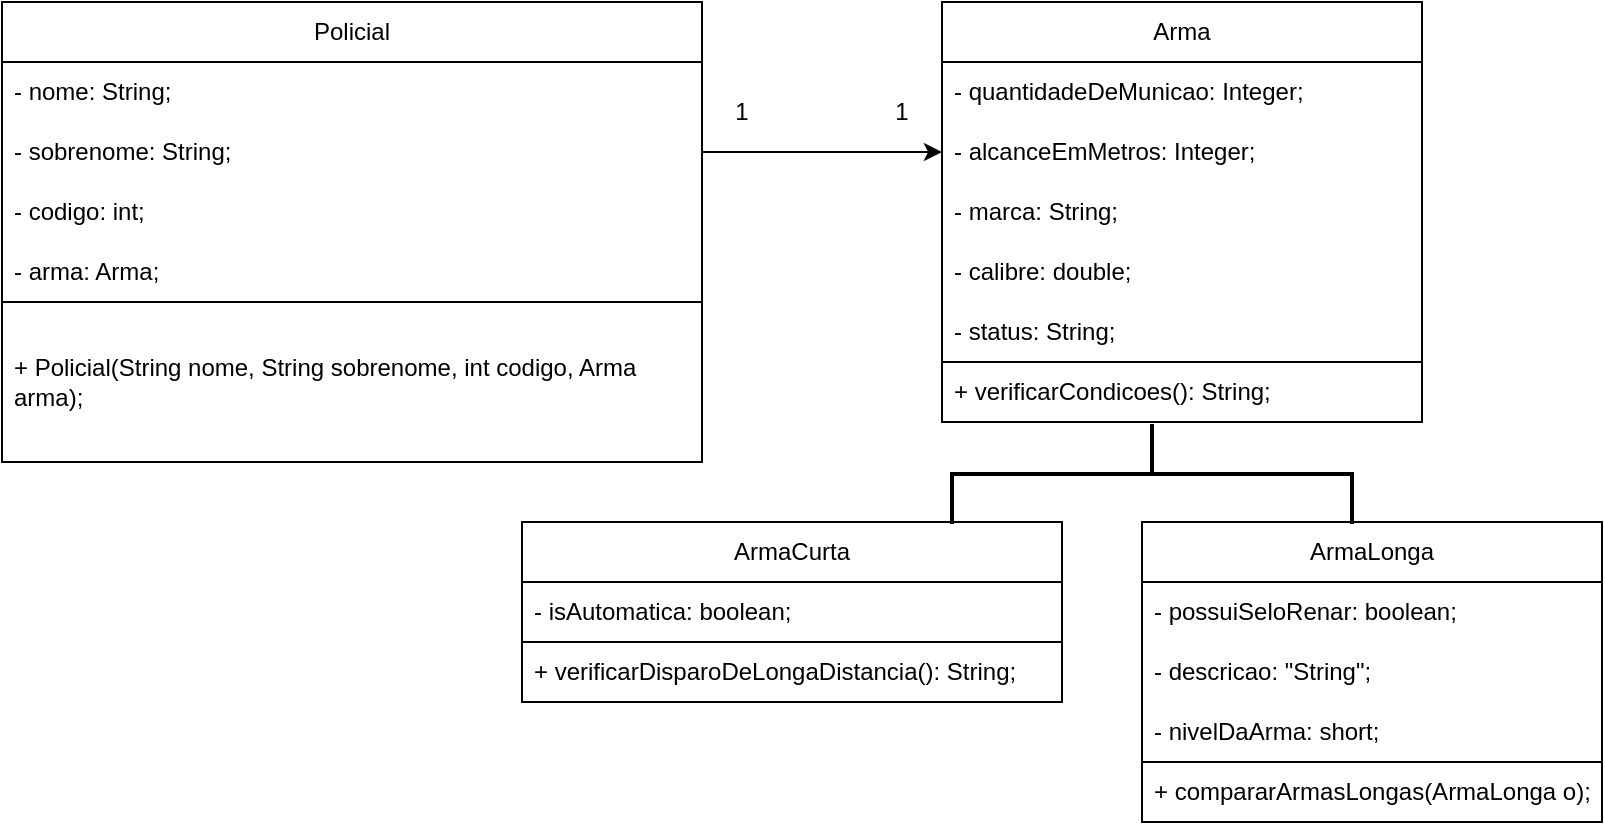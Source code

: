 <mxfile version="21.3.7" type="device">
  <diagram name="Página-1" id="AZxewbPC7dBQb1cZHX3U">
    <mxGraphModel dx="873" dy="751" grid="1" gridSize="10" guides="1" tooltips="1" connect="1" arrows="1" fold="1" page="1" pageScale="1" pageWidth="1169" pageHeight="827" math="0" shadow="0">
      <root>
        <mxCell id="0" />
        <mxCell id="1" parent="0" />
        <mxCell id="SLdCm1Iyuz7VDc9SXqO3-1" value="Policial" style="swimlane;fontStyle=0;childLayout=stackLayout;horizontal=1;startSize=30;horizontalStack=0;resizeParent=1;resizeParentMax=0;resizeLast=0;collapsible=1;marginBottom=0;whiteSpace=wrap;html=1;" vertex="1" parent="1">
          <mxGeometry x="350" y="330" width="350" height="230" as="geometry" />
        </mxCell>
        <mxCell id="SLdCm1Iyuz7VDc9SXqO3-2" value="- nome: String;" style="text;strokeColor=none;fillColor=none;align=left;verticalAlign=middle;spacingLeft=4;spacingRight=4;overflow=hidden;points=[[0,0.5],[1,0.5]];portConstraint=eastwest;rotatable=0;whiteSpace=wrap;html=1;" vertex="1" parent="SLdCm1Iyuz7VDc9SXqO3-1">
          <mxGeometry y="30" width="350" height="30" as="geometry" />
        </mxCell>
        <mxCell id="SLdCm1Iyuz7VDc9SXqO3-3" value="- sobrenome: String;" style="text;strokeColor=none;fillColor=none;align=left;verticalAlign=middle;spacingLeft=4;spacingRight=4;overflow=hidden;points=[[0,0.5],[1,0.5]];portConstraint=eastwest;rotatable=0;whiteSpace=wrap;html=1;" vertex="1" parent="SLdCm1Iyuz7VDc9SXqO3-1">
          <mxGeometry y="60" width="350" height="30" as="geometry" />
        </mxCell>
        <mxCell id="SLdCm1Iyuz7VDc9SXqO3-4" value="- codigo: int;" style="text;strokeColor=none;fillColor=none;align=left;verticalAlign=middle;spacingLeft=4;spacingRight=4;overflow=hidden;points=[[0,0.5],[1,0.5]];portConstraint=eastwest;rotatable=0;whiteSpace=wrap;html=1;" vertex="1" parent="SLdCm1Iyuz7VDc9SXqO3-1">
          <mxGeometry y="90" width="350" height="30" as="geometry" />
        </mxCell>
        <mxCell id="SLdCm1Iyuz7VDc9SXqO3-6" value="- arma: Arma;" style="text;strokeColor=none;fillColor=none;align=left;verticalAlign=middle;spacingLeft=4;spacingRight=4;overflow=hidden;points=[[0,0.5],[1,0.5]];portConstraint=eastwest;rotatable=0;whiteSpace=wrap;html=1;" vertex="1" parent="SLdCm1Iyuz7VDc9SXqO3-1">
          <mxGeometry y="120" width="350" height="30" as="geometry" />
        </mxCell>
        <mxCell id="SLdCm1Iyuz7VDc9SXqO3-7" value="+ Policial(String nome, String sobrenome, int codigo, Arma arma);" style="text;strokeColor=default;fillColor=none;align=left;verticalAlign=middle;spacingLeft=4;spacingRight=4;overflow=hidden;points=[[0,0.5],[1,0.5]];portConstraint=eastwest;rotatable=0;whiteSpace=wrap;html=1;" vertex="1" parent="SLdCm1Iyuz7VDc9SXqO3-1">
          <mxGeometry y="150" width="350" height="80" as="geometry" />
        </mxCell>
        <mxCell id="SLdCm1Iyuz7VDc9SXqO3-8" value="Arma" style="swimlane;fontStyle=0;childLayout=stackLayout;horizontal=1;startSize=30;horizontalStack=0;resizeParent=1;resizeParentMax=0;resizeLast=0;collapsible=1;marginBottom=0;whiteSpace=wrap;html=1;" vertex="1" parent="1">
          <mxGeometry x="820" y="330" width="240" height="210" as="geometry" />
        </mxCell>
        <mxCell id="SLdCm1Iyuz7VDc9SXqO3-9" value="- quantidadeDeMunicao: Integer;" style="text;strokeColor=none;fillColor=none;align=left;verticalAlign=middle;spacingLeft=4;spacingRight=4;overflow=hidden;points=[[0,0.5],[1,0.5]];portConstraint=eastwest;rotatable=0;whiteSpace=wrap;html=1;" vertex="1" parent="SLdCm1Iyuz7VDc9SXqO3-8">
          <mxGeometry y="30" width="240" height="30" as="geometry" />
        </mxCell>
        <mxCell id="SLdCm1Iyuz7VDc9SXqO3-10" value="- alcanceEmMetros: Integer;" style="text;strokeColor=none;fillColor=none;align=left;verticalAlign=middle;spacingLeft=4;spacingRight=4;overflow=hidden;points=[[0,0.5],[1,0.5]];portConstraint=eastwest;rotatable=0;whiteSpace=wrap;html=1;" vertex="1" parent="SLdCm1Iyuz7VDc9SXqO3-8">
          <mxGeometry y="60" width="240" height="30" as="geometry" />
        </mxCell>
        <mxCell id="SLdCm1Iyuz7VDc9SXqO3-11" value="- marca: String;" style="text;strokeColor=none;fillColor=none;align=left;verticalAlign=middle;spacingLeft=4;spacingRight=4;overflow=hidden;points=[[0,0.5],[1,0.5]];portConstraint=eastwest;rotatable=0;whiteSpace=wrap;html=1;" vertex="1" parent="SLdCm1Iyuz7VDc9SXqO3-8">
          <mxGeometry y="90" width="240" height="30" as="geometry" />
        </mxCell>
        <mxCell id="SLdCm1Iyuz7VDc9SXqO3-12" value="- calibre: double;" style="text;strokeColor=none;fillColor=none;align=left;verticalAlign=middle;spacingLeft=4;spacingRight=4;overflow=hidden;points=[[0,0.5],[1,0.5]];portConstraint=eastwest;rotatable=0;whiteSpace=wrap;html=1;" vertex="1" parent="SLdCm1Iyuz7VDc9SXqO3-8">
          <mxGeometry y="120" width="240" height="30" as="geometry" />
        </mxCell>
        <mxCell id="SLdCm1Iyuz7VDc9SXqO3-13" value="- status: String;" style="text;strokeColor=none;fillColor=none;align=left;verticalAlign=middle;spacingLeft=4;spacingRight=4;overflow=hidden;points=[[0,0.5],[1,0.5]];portConstraint=eastwest;rotatable=0;whiteSpace=wrap;html=1;" vertex="1" parent="SLdCm1Iyuz7VDc9SXqO3-8">
          <mxGeometry y="150" width="240" height="30" as="geometry" />
        </mxCell>
        <mxCell id="SLdCm1Iyuz7VDc9SXqO3-26" value="+ verificarCondicoes(): String;" style="text;strokeColor=default;fillColor=none;align=left;verticalAlign=middle;spacingLeft=4;spacingRight=4;overflow=hidden;points=[[0,0.5],[1,0.5]];portConstraint=eastwest;rotatable=0;whiteSpace=wrap;html=1;" vertex="1" parent="SLdCm1Iyuz7VDc9SXqO3-8">
          <mxGeometry y="180" width="240" height="30" as="geometry" />
        </mxCell>
        <mxCell id="SLdCm1Iyuz7VDc9SXqO3-15" style="edgeStyle=orthogonalEdgeStyle;rounded=0;orthogonalLoop=1;jettySize=auto;html=1;exitX=1;exitY=0.5;exitDx=0;exitDy=0;entryX=0;entryY=0.5;entryDx=0;entryDy=0;" edge="1" parent="1" source="SLdCm1Iyuz7VDc9SXqO3-3" target="SLdCm1Iyuz7VDc9SXqO3-10">
          <mxGeometry relative="1" as="geometry" />
        </mxCell>
        <mxCell id="SLdCm1Iyuz7VDc9SXqO3-16" value="1" style="text;html=1;strokeColor=none;fillColor=none;align=center;verticalAlign=middle;whiteSpace=wrap;rounded=0;" vertex="1" parent="1">
          <mxGeometry x="690" y="370" width="60" height="30" as="geometry" />
        </mxCell>
        <mxCell id="SLdCm1Iyuz7VDc9SXqO3-17" value="1" style="text;html=1;strokeColor=none;fillColor=none;align=center;verticalAlign=middle;whiteSpace=wrap;rounded=0;" vertex="1" parent="1">
          <mxGeometry x="770" y="370" width="60" height="30" as="geometry" />
        </mxCell>
        <mxCell id="SLdCm1Iyuz7VDc9SXqO3-18" value="ArmaCurta" style="swimlane;fontStyle=0;childLayout=stackLayout;horizontal=1;startSize=30;horizontalStack=0;resizeParent=1;resizeParentMax=0;resizeLast=0;collapsible=1;marginBottom=0;whiteSpace=wrap;html=1;" vertex="1" parent="1">
          <mxGeometry x="610" y="590" width="270" height="90" as="geometry" />
        </mxCell>
        <mxCell id="SLdCm1Iyuz7VDc9SXqO3-19" value="- isAutomatica: boolean;" style="text;strokeColor=none;fillColor=none;align=left;verticalAlign=middle;spacingLeft=4;spacingRight=4;overflow=hidden;points=[[0,0.5],[1,0.5]];portConstraint=eastwest;rotatable=0;whiteSpace=wrap;html=1;" vertex="1" parent="SLdCm1Iyuz7VDc9SXqO3-18">
          <mxGeometry y="30" width="270" height="30" as="geometry" />
        </mxCell>
        <mxCell id="SLdCm1Iyuz7VDc9SXqO3-27" value="+ verificarDisparoDeLongaDistancia(): String;" style="text;strokeColor=default;fillColor=none;align=left;verticalAlign=middle;spacingLeft=4;spacingRight=4;overflow=hidden;points=[[0,0.5],[1,0.5]];portConstraint=eastwest;rotatable=0;whiteSpace=wrap;html=1;" vertex="1" parent="SLdCm1Iyuz7VDc9SXqO3-18">
          <mxGeometry y="60" width="270" height="30" as="geometry" />
        </mxCell>
        <mxCell id="SLdCm1Iyuz7VDc9SXqO3-22" value="ArmaLonga" style="swimlane;fontStyle=0;childLayout=stackLayout;horizontal=1;startSize=30;horizontalStack=0;resizeParent=1;resizeParentMax=0;resizeLast=0;collapsible=1;marginBottom=0;whiteSpace=wrap;html=1;" vertex="1" parent="1">
          <mxGeometry x="920" y="590" width="230" height="150" as="geometry" />
        </mxCell>
        <mxCell id="SLdCm1Iyuz7VDc9SXqO3-23" value="- possuiSeloRenar: boolean;" style="text;strokeColor=none;fillColor=none;align=left;verticalAlign=middle;spacingLeft=4;spacingRight=4;overflow=hidden;points=[[0,0.5],[1,0.5]];portConstraint=eastwest;rotatable=0;whiteSpace=wrap;html=1;" vertex="1" parent="SLdCm1Iyuz7VDc9SXqO3-22">
          <mxGeometry y="30" width="230" height="30" as="geometry" />
        </mxCell>
        <mxCell id="SLdCm1Iyuz7VDc9SXqO3-24" value="- descricao: &quot;String&quot;;" style="text;strokeColor=none;fillColor=none;align=left;verticalAlign=middle;spacingLeft=4;spacingRight=4;overflow=hidden;points=[[0,0.5],[1,0.5]];portConstraint=eastwest;rotatable=0;whiteSpace=wrap;html=1;" vertex="1" parent="SLdCm1Iyuz7VDc9SXqO3-22">
          <mxGeometry y="60" width="230" height="30" as="geometry" />
        </mxCell>
        <mxCell id="SLdCm1Iyuz7VDc9SXqO3-25" value="- nivelDaArma: short;" style="text;strokeColor=none;fillColor=none;align=left;verticalAlign=middle;spacingLeft=4;spacingRight=4;overflow=hidden;points=[[0,0.5],[1,0.5]];portConstraint=eastwest;rotatable=0;whiteSpace=wrap;html=1;" vertex="1" parent="SLdCm1Iyuz7VDc9SXqO3-22">
          <mxGeometry y="90" width="230" height="30" as="geometry" />
        </mxCell>
        <mxCell id="SLdCm1Iyuz7VDc9SXqO3-28" value="+ compararArmasLongas(ArmaLonga o);" style="text;strokeColor=default;fillColor=none;align=left;verticalAlign=middle;spacingLeft=4;spacingRight=4;overflow=hidden;points=[[0,0.5],[1,0.5]];portConstraint=eastwest;rotatable=0;whiteSpace=wrap;html=1;" vertex="1" parent="SLdCm1Iyuz7VDc9SXqO3-22">
          <mxGeometry y="120" width="230" height="30" as="geometry" />
        </mxCell>
        <mxCell id="SLdCm1Iyuz7VDc9SXqO3-34" value="" style="strokeWidth=2;html=1;shape=mxgraph.flowchart.annotation_2;align=left;labelPosition=right;pointerEvents=1;rotation=90;" vertex="1" parent="1">
          <mxGeometry x="900" y="466" width="50" height="200" as="geometry" />
        </mxCell>
      </root>
    </mxGraphModel>
  </diagram>
</mxfile>

